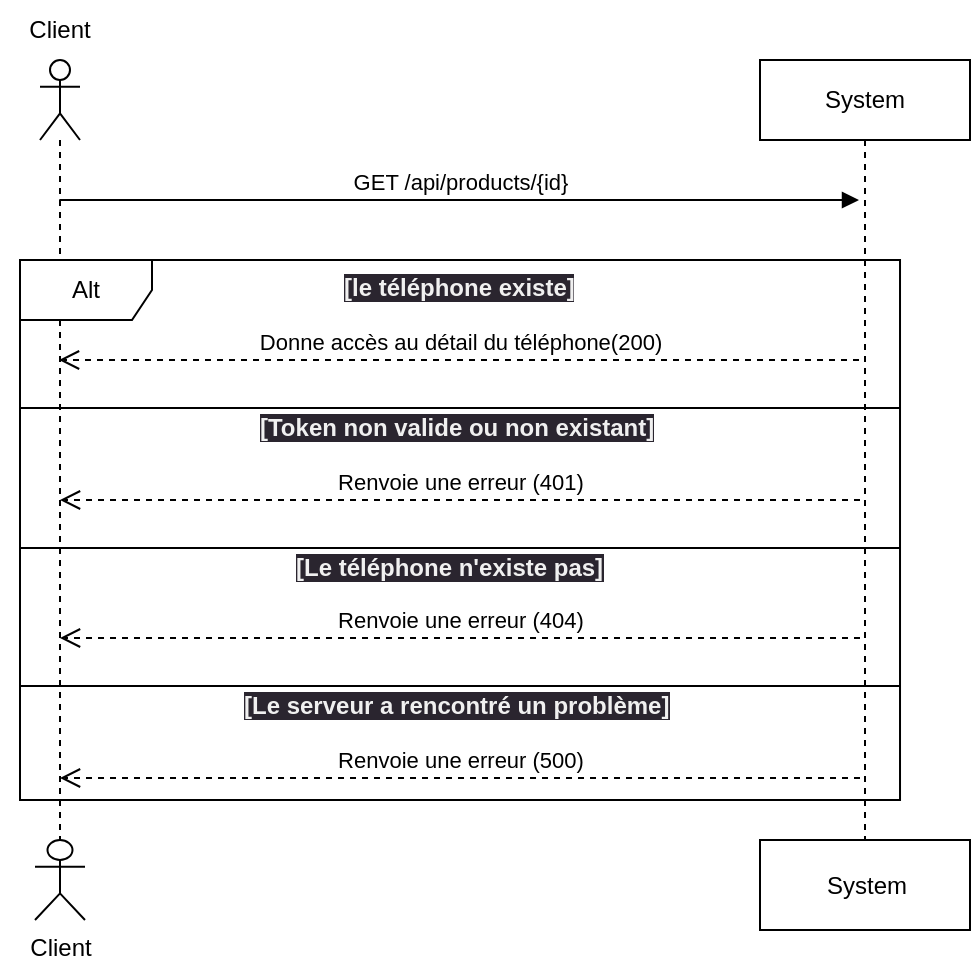 <mxfile>
    <diagram id="Rwn_AuDdts1DxAwYQLCv" name="Page-1">
        <mxGraphModel dx="803" dy="779" grid="1" gridSize="10" guides="1" tooltips="1" connect="1" arrows="1" fold="1" page="1" pageScale="1" pageWidth="827" pageHeight="1169" math="0" shadow="0">
            <root>
                <mxCell id="0"/>
                <mxCell id="1" parent="0"/>
                <mxCell id="17" value="System" style="shape=umlLifeline;perimeter=lifelinePerimeter;whiteSpace=wrap;html=1;container=1;collapsible=0;recursiveResize=0;outlineConnect=0;" parent="1" vertex="1">
                    <mxGeometry x="540" y="110" width="105" height="390" as="geometry"/>
                </mxCell>
                <mxCell id="18" value="GET /api/products/{id}" style="html=1;verticalAlign=bottom;endArrow=block;" parent="17" edge="1">
                    <mxGeometry width="80" relative="1" as="geometry">
                        <mxPoint x="-350.333" y="70.0" as="sourcePoint"/>
                        <mxPoint x="49.5" y="70.0" as="targetPoint"/>
                        <Array as="points">
                            <mxPoint x="-40" y="70"/>
                        </Array>
                    </mxGeometry>
                </mxCell>
                <mxCell id="19" value="Donne accès au détail du téléphone(200)" style="html=1;verticalAlign=bottom;endArrow=open;dashed=1;endSize=8;" parent="17" edge="1">
                    <mxGeometry relative="1" as="geometry">
                        <mxPoint x="49.5" y="150" as="sourcePoint"/>
                        <mxPoint x="-350.5" y="150" as="targetPoint"/>
                        <Array as="points">
                            <mxPoint x="-40" y="150"/>
                            <mxPoint x="-260" y="150"/>
                        </Array>
                    </mxGeometry>
                </mxCell>
                <mxCell id="25" value="" style="shape=umlLifeline;participant=umlActor;perimeter=lifelinePerimeter;whiteSpace=wrap;html=1;container=1;collapsible=0;recursiveResize=0;verticalAlign=top;spacingTop=36;outlineConnect=0;fontStyle=1" parent="1" vertex="1">
                    <mxGeometry x="180" y="110" width="20" height="390" as="geometry"/>
                </mxCell>
                <mxCell id="26" value="Client" style="text;html=1;strokeColor=none;fillColor=none;align=center;verticalAlign=middle;whiteSpace=wrap;rounded=0;" parent="1" vertex="1">
                    <mxGeometry x="160" y="80" width="60" height="30" as="geometry"/>
                </mxCell>
                <mxCell id="27" value="Client" style="shape=umlActor;verticalLabelPosition=bottom;verticalAlign=top;html=1;outlineConnect=0;" parent="1" vertex="1">
                    <mxGeometry x="177.5" y="500" width="25" height="40" as="geometry"/>
                </mxCell>
                <mxCell id="29" value="Alt" style="shape=umlFrame;whiteSpace=wrap;html=1;width=66;height=30;" parent="1" vertex="1">
                    <mxGeometry x="170" y="210" width="440.01" height="270" as="geometry"/>
                </mxCell>
                <mxCell id="30" value="" style="line;strokeWidth=1;align=left;verticalAlign=middle;spacingTop=-1;spacingLeft=3;spacingRight=3;rotatable=0;labelPosition=right;points=[];portConstraint=eastwest;labelBackgroundColor=#F4F1DE;rounded=0;" parent="1" vertex="1">
                    <mxGeometry x="170" y="280" width="440" height="8" as="geometry"/>
                </mxCell>
                <mxCell id="31" value="&lt;span style=&quot;color: rgb(240, 240, 240); font-family: Helvetica; font-size: 12px; font-style: normal; font-variant-ligatures: normal; font-variant-caps: normal; font-weight: 700; letter-spacing: normal; orphans: 2; text-align: center; text-indent: 0px; text-transform: none; widows: 2; word-spacing: 0px; -webkit-text-stroke-width: 0px; background-color: rgb(42, 37, 47); text-decoration-thickness: initial; text-decoration-style: initial; text-decoration-color: initial; float: none; display: inline !important;&quot;&gt;[le téléphone existe]&lt;/span&gt;" style="text;whiteSpace=wrap;html=1;" parent="1" vertex="1">
                    <mxGeometry x="330" y="210" width="120" height="30" as="geometry"/>
                </mxCell>
                <mxCell id="32" value="&lt;span style=&quot;color: rgb(240, 240, 240); font-family: Helvetica; font-size: 12px; font-style: normal; font-variant-ligatures: normal; font-variant-caps: normal; font-weight: 700; letter-spacing: normal; orphans: 2; text-align: center; text-indent: 0px; text-transform: none; widows: 2; word-spacing: 0px; -webkit-text-stroke-width: 0px; background-color: rgb(42, 37, 47); text-decoration-thickness: initial; text-decoration-style: initial; text-decoration-color: initial; float: none; display: inline !important;&quot;&gt;[Token non valide ou non existant]&lt;/span&gt;" style="text;whiteSpace=wrap;html=1;" parent="1" vertex="1">
                    <mxGeometry x="288.12" y="280" width="203.75" height="40" as="geometry"/>
                </mxCell>
                <mxCell id="33" value="Renvoie une erreur (401)" style="html=1;verticalAlign=bottom;endArrow=open;dashed=1;endSize=8;" parent="1" edge="1">
                    <mxGeometry relative="1" as="geometry">
                        <mxPoint x="590" y="330" as="sourcePoint"/>
                        <mxPoint x="190" y="330" as="targetPoint"/>
                        <Array as="points">
                            <mxPoint x="530.5" y="330"/>
                        </Array>
                        <mxPoint as="offset"/>
                    </mxGeometry>
                </mxCell>
                <mxCell id="20" value="" style="line;strokeWidth=1;align=left;verticalAlign=middle;spacingTop=-1;spacingLeft=3;spacingRight=3;rotatable=0;labelPosition=right;points=[];portConstraint=eastwest;labelBackgroundColor=#F4F1DE;rounded=0;" parent="1" vertex="1">
                    <mxGeometry x="170" y="419" width="440" height="8" as="geometry"/>
                </mxCell>
                <mxCell id="21" value="Renvoie une erreur (500)" style="html=1;verticalAlign=bottom;endArrow=open;dashed=1;endSize=8;" parent="1" edge="1">
                    <mxGeometry relative="1" as="geometry">
                        <mxPoint x="590" y="469" as="sourcePoint"/>
                        <mxPoint x="190" y="469" as="targetPoint"/>
                        <Array as="points">
                            <mxPoint x="530.5" y="469"/>
                        </Array>
                        <mxPoint as="offset"/>
                    </mxGeometry>
                </mxCell>
                <mxCell id="22" value="" style="line;strokeWidth=1;align=left;verticalAlign=middle;spacingTop=-1;spacingLeft=3;spacingRight=3;rotatable=0;labelPosition=right;points=[];portConstraint=eastwest;labelBackgroundColor=#F4F1DE;rounded=0;" parent="1" vertex="1">
                    <mxGeometry x="170" y="350" width="440" height="8" as="geometry"/>
                </mxCell>
                <mxCell id="24" value="Renvoie une erreur (404)" style="html=1;verticalAlign=bottom;endArrow=open;dashed=1;endSize=8;" parent="1" edge="1">
                    <mxGeometry relative="1" as="geometry">
                        <mxPoint x="590" y="399" as="sourcePoint"/>
                        <mxPoint x="190" y="399" as="targetPoint"/>
                        <Array as="points">
                            <mxPoint x="530.5" y="399"/>
                        </Array>
                        <mxPoint as="offset"/>
                    </mxGeometry>
                </mxCell>
                <mxCell id="37" value="&lt;span style=&quot;color: rgb(240, 240, 240); font-family: Helvetica; font-size: 12px; font-style: normal; font-variant-ligatures: normal; font-variant-caps: normal; font-weight: 700; letter-spacing: normal; orphans: 2; text-align: center; text-indent: 0px; text-transform: none; widows: 2; word-spacing: 0px; -webkit-text-stroke-width: 0px; background-color: rgb(42, 37, 47); text-decoration-thickness: initial; text-decoration-style: initial; text-decoration-color: initial; float: none; display: inline !important;&quot;&gt;[Le serveur a rencontré un problème]&lt;/span&gt;" style="text;whiteSpace=wrap;html=1;" parent="1" vertex="1">
                    <mxGeometry x="279.53" y="419" width="220.94" height="31" as="geometry"/>
                </mxCell>
                <mxCell id="23" value="&lt;span style=&quot;color: rgb(240, 240, 240); font-family: Helvetica; font-size: 12px; font-style: normal; font-variant-ligatures: normal; font-variant-caps: normal; font-weight: 700; letter-spacing: normal; orphans: 2; text-align: center; text-indent: 0px; text-transform: none; widows: 2; word-spacing: 0px; -webkit-text-stroke-width: 0px; background-color: rgb(42, 37, 47); text-decoration-thickness: initial; text-decoration-style: initial; text-decoration-color: initial; float: none; display: inline !important;&quot;&gt;[Le téléphone n'existe pas]&lt;/span&gt;" style="text;whiteSpace=wrap;html=1;" parent="1" vertex="1">
                    <mxGeometry x="306.25" y="350" width="167.5" height="40" as="geometry"/>
                </mxCell>
                <mxCell id="28" value="&lt;span style=&quot;&quot;&gt;System&lt;/span&gt;" style="html=1;" parent="1" vertex="1">
                    <mxGeometry x="540" y="500" width="105" height="45" as="geometry"/>
                </mxCell>
            </root>
        </mxGraphModel>
    </diagram>
</mxfile>